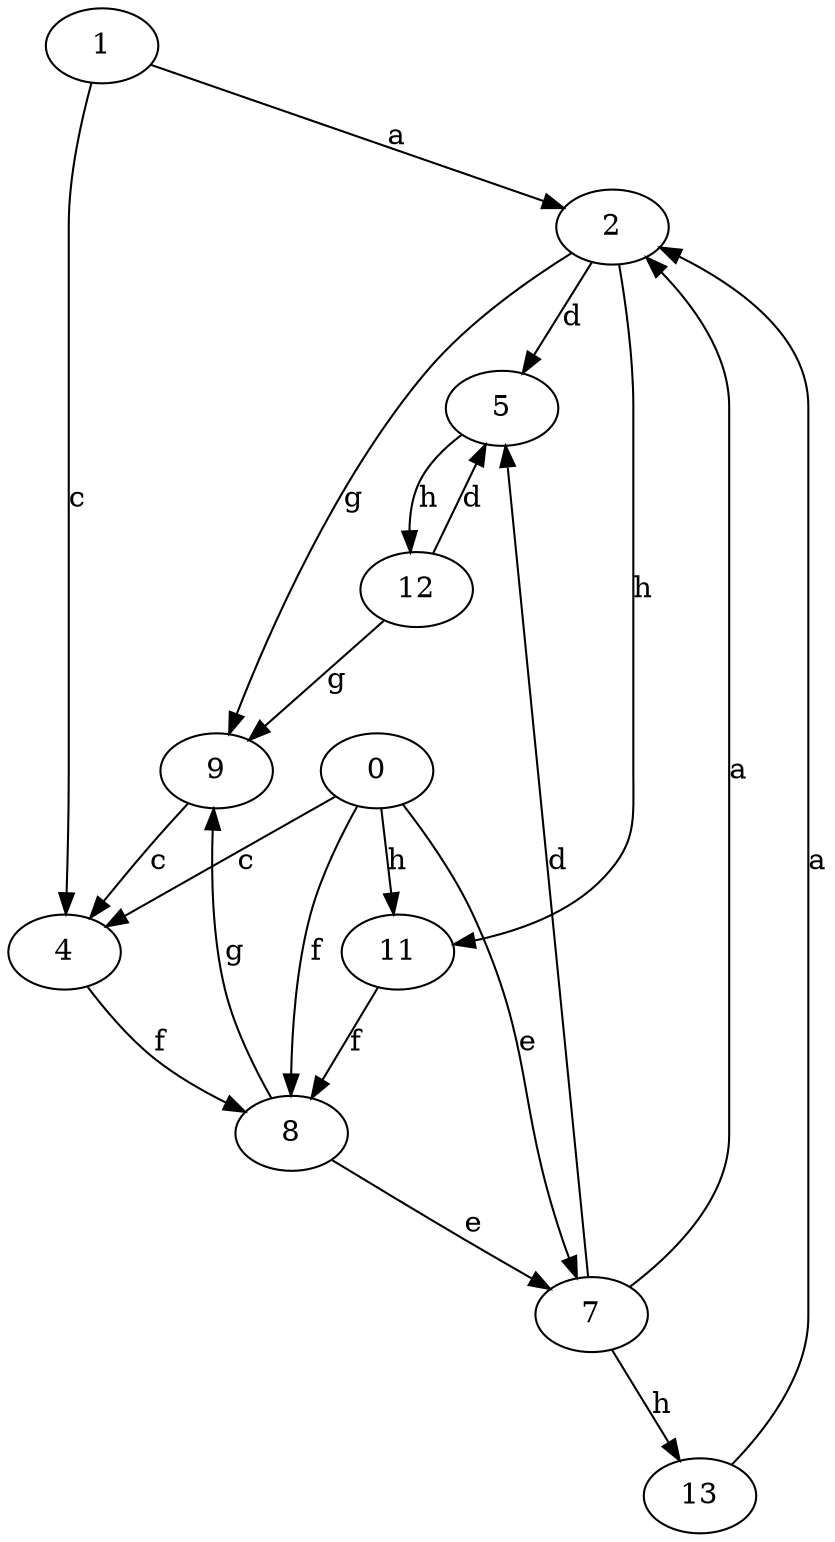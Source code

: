 strict digraph  {
1;
2;
4;
5;
0;
7;
8;
9;
11;
12;
13;
1 -> 2  [label=a];
1 -> 4  [label=c];
2 -> 5  [label=d];
2 -> 9  [label=g];
2 -> 11  [label=h];
4 -> 8  [label=f];
5 -> 12  [label=h];
0 -> 4  [label=c];
0 -> 7  [label=e];
0 -> 8  [label=f];
0 -> 11  [label=h];
7 -> 2  [label=a];
7 -> 5  [label=d];
7 -> 13  [label=h];
8 -> 7  [label=e];
8 -> 9  [label=g];
9 -> 4  [label=c];
11 -> 8  [label=f];
12 -> 5  [label=d];
12 -> 9  [label=g];
13 -> 2  [label=a];
}
